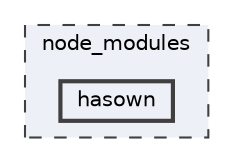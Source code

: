 digraph "node_modules/hasown"
{
 // LATEX_PDF_SIZE
  bgcolor="transparent";
  edge [fontname=Helvetica,fontsize=10,labelfontname=Helvetica,labelfontsize=10];
  node [fontname=Helvetica,fontsize=10,shape=box,height=0.2,width=0.4];
  compound=true
  subgraph clusterdir_acd06b18086a0dd2ae699b1e0b775be8 {
    graph [ bgcolor="#edf0f7", pencolor="grey25", label="node_modules", fontname=Helvetica,fontsize=10 style="filled,dashed", URL="dir_acd06b18086a0dd2ae699b1e0b775be8.html",tooltip=""]
  dir_ee1fe45897e81852da132a0662e422b5 [label="hasown", fillcolor="#edf0f7", color="grey25", style="filled,bold", URL="dir_ee1fe45897e81852da132a0662e422b5.html",tooltip=""];
  }
}
